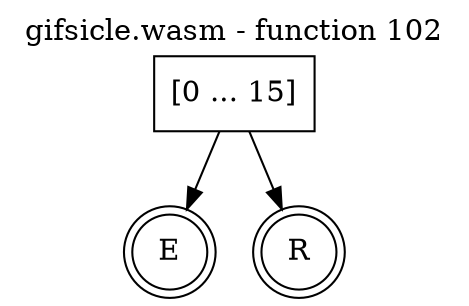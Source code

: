 digraph finite_state_machine {
    label = "gifsicle.wasm - function 102"
    labelloc =  t
    labelfontsize = 16
    labelfontcolor = black
    labelfontname = "Helvetica"
    node [shape = doublecircle]; E R ;
    node [shape = box];
    node [shape=box, color=black, style=solid] 0[label="[0 ... 15]"]
    0 -> E;
    0 -> R;
}
